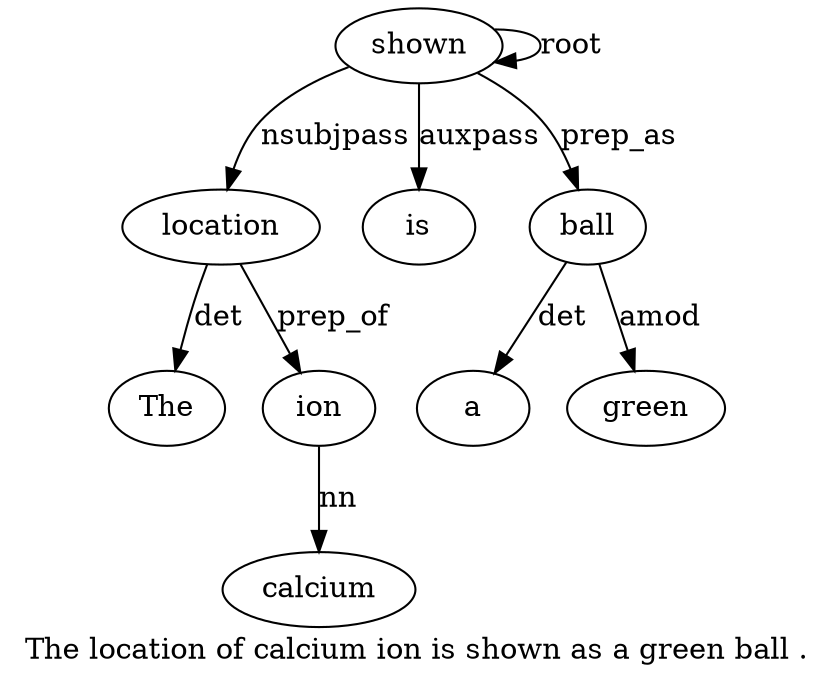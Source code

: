 digraph "The location of calcium ion is shown as a green ball ." {
label="The location of calcium ion is shown as a green ball .";
location2 [style=filled, fillcolor=white, label=location];
The1 [style=filled, fillcolor=white, label=The];
location2 -> The1  [label=det];
shown7 [style=filled, fillcolor=white, label=shown];
shown7 -> location2  [label=nsubjpass];
ion5 [style=filled, fillcolor=white, label=ion];
calcium4 [style=filled, fillcolor=white, label=calcium];
ion5 -> calcium4  [label=nn];
location2 -> ion5  [label=prep_of];
is6 [style=filled, fillcolor=white, label=is];
shown7 -> is6  [label=auxpass];
shown7 -> shown7  [label=root];
ball11 [style=filled, fillcolor=white, label=ball];
a9 [style=filled, fillcolor=white, label=a];
ball11 -> a9  [label=det];
green10 [style=filled, fillcolor=white, label=green];
ball11 -> green10  [label=amod];
shown7 -> ball11  [label=prep_as];
}
